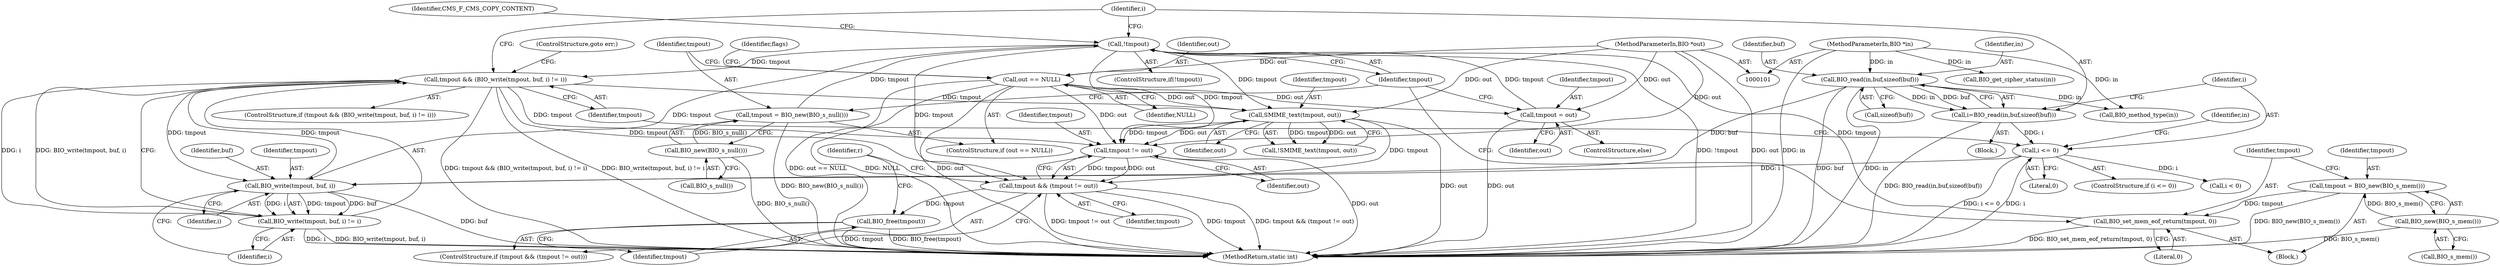digraph "1_openssl_cd30f03ac5bf2962f44bd02ae8d88245dff2f12c_0@pointer" {
"1000212" [label="(Call,tmpout != out)"];
"1000181" [label="(Call,tmpout && (BIO_write(tmpout, buf, i) != i))"];
"1000184" [label="(Call,BIO_write(tmpout, buf, i))"];
"1000142" [label="(Call,!tmpout)"];
"1000138" [label="(Call,tmpout = out)"];
"1000117" [label="(Call,out == NULL)"];
"1000102" [label="(MethodParameterIn,BIO *out)"];
"1000120" [label="(Call,tmpout = BIO_new(BIO_s_null()))"];
"1000122" [label="(Call,BIO_new(BIO_s_null()))"];
"1000134" [label="(Call,BIO_set_mem_eof_return(tmpout, 0))"];
"1000130" [label="(Call,tmpout = BIO_new(BIO_s_mem()))"];
"1000132" [label="(Call,BIO_new(BIO_s_mem()))"];
"1000153" [label="(Call,BIO_read(in,buf,sizeof(buf)))"];
"1000103" [label="(MethodParameterIn,BIO *in)"];
"1000159" [label="(Call,i <= 0)"];
"1000151" [label="(Call,i=BIO_read(in,buf,sizeof(buf)))"];
"1000183" [label="(Call,BIO_write(tmpout, buf, i) != i)"];
"1000197" [label="(Call,SMIME_text(tmpout, out))"];
"1000210" [label="(Call,tmpout && (tmpout != out))"];
"1000215" [label="(Call,BIO_free(tmpout))"];
"1000175" [label="(Call,i < 0)"];
"1000154" [label="(Identifier,in)"];
"1000180" [label="(ControlStructure,if (tmpout && (BIO_write(tmpout, buf, i) != i)))"];
"1000141" [label="(ControlStructure,if(!tmpout))"];
"1000142" [label="(Call,!tmpout)"];
"1000117" [label="(Call,out == NULL)"];
"1000138" [label="(Call,tmpout = out)"];
"1000119" [label="(Identifier,NULL)"];
"1000140" [label="(Identifier,out)"];
"1000183" [label="(Call,BIO_write(tmpout, buf, i) != i)"];
"1000153" [label="(Call,BIO_read(in,buf,sizeof(buf)))"];
"1000156" [label="(Call,sizeof(buf))"];
"1000103" [label="(MethodParameterIn,BIO *in)"];
"1000123" [label="(Call,BIO_s_null())"];
"1000118" [label="(Identifier,out)"];
"1000186" [label="(Identifier,buf)"];
"1000136" [label="(Literal,0)"];
"1000155" [label="(Identifier,buf)"];
"1000161" [label="(Literal,0)"];
"1000129" [label="(Block,)"];
"1000135" [label="(Identifier,tmpout)"];
"1000150" [label="(Block,)"];
"1000151" [label="(Call,i=BIO_read(in,buf,sizeof(buf)))"];
"1000216" [label="(Identifier,tmpout)"];
"1000219" [label="(MethodReturn,static int)"];
"1000160" [label="(Identifier,i)"];
"1000209" [label="(ControlStructure,if (tmpout && (tmpout != out)))"];
"1000185" [label="(Identifier,tmpout)"];
"1000131" [label="(Identifier,tmpout)"];
"1000165" [label="(Call,BIO_method_type(in))"];
"1000198" [label="(Identifier,tmpout)"];
"1000133" [label="(Call,BIO_s_mem())"];
"1000134" [label="(Call,BIO_set_mem_eof_return(tmpout, 0))"];
"1000197" [label="(Call,SMIME_text(tmpout, out))"];
"1000211" [label="(Identifier,tmpout)"];
"1000184" [label="(Call,BIO_write(tmpout, buf, i))"];
"1000122" [label="(Call,BIO_new(BIO_s_null()))"];
"1000189" [label="(ControlStructure,goto err;)"];
"1000152" [label="(Identifier,i)"];
"1000187" [label="(Identifier,i)"];
"1000196" [label="(Call,!SMIME_text(tmpout, out))"];
"1000199" [label="(Identifier,out)"];
"1000102" [label="(MethodParameterIn,BIO *out)"];
"1000132" [label="(Call,BIO_new(BIO_s_mem()))"];
"1000158" [label="(ControlStructure,if (i <= 0))"];
"1000116" [label="(ControlStructure,if (out == NULL))"];
"1000139" [label="(Identifier,tmpout)"];
"1000212" [label="(Call,tmpout != out)"];
"1000214" [label="(Identifier,out)"];
"1000120" [label="(Call,tmpout = BIO_new(BIO_s_null()))"];
"1000137" [label="(ControlStructure,else)"];
"1000127" [label="(Identifier,flags)"];
"1000146" [label="(Identifier,CMS_F_CMS_COPY_CONTENT)"];
"1000171" [label="(Call,BIO_get_cipher_status(in))"];
"1000188" [label="(Identifier,i)"];
"1000130" [label="(Call,tmpout = BIO_new(BIO_s_mem()))"];
"1000159" [label="(Call,i <= 0)"];
"1000143" [label="(Identifier,tmpout)"];
"1000166" [label="(Identifier,in)"];
"1000181" [label="(Call,tmpout && (BIO_write(tmpout, buf, i) != i))"];
"1000121" [label="(Identifier,tmpout)"];
"1000218" [label="(Identifier,r)"];
"1000213" [label="(Identifier,tmpout)"];
"1000182" [label="(Identifier,tmpout)"];
"1000210" [label="(Call,tmpout && (tmpout != out))"];
"1000215" [label="(Call,BIO_free(tmpout))"];
"1000212" -> "1000210"  [label="AST: "];
"1000212" -> "1000214"  [label="CFG: "];
"1000213" -> "1000212"  [label="AST: "];
"1000214" -> "1000212"  [label="AST: "];
"1000210" -> "1000212"  [label="CFG: "];
"1000212" -> "1000219"  [label="DDG: out"];
"1000212" -> "1000210"  [label="DDG: tmpout"];
"1000212" -> "1000210"  [label="DDG: out"];
"1000181" -> "1000212"  [label="DDG: tmpout"];
"1000142" -> "1000212"  [label="DDG: tmpout"];
"1000197" -> "1000212"  [label="DDG: tmpout"];
"1000197" -> "1000212"  [label="DDG: out"];
"1000117" -> "1000212"  [label="DDG: out"];
"1000102" -> "1000212"  [label="DDG: out"];
"1000181" -> "1000180"  [label="AST: "];
"1000181" -> "1000182"  [label="CFG: "];
"1000181" -> "1000183"  [label="CFG: "];
"1000182" -> "1000181"  [label="AST: "];
"1000183" -> "1000181"  [label="AST: "];
"1000152" -> "1000181"  [label="CFG: "];
"1000189" -> "1000181"  [label="CFG: "];
"1000181" -> "1000219"  [label="DDG: tmpout && (BIO_write(tmpout, buf, i) != i)"];
"1000181" -> "1000219"  [label="DDG: BIO_write(tmpout, buf, i) != i"];
"1000184" -> "1000181"  [label="DDG: tmpout"];
"1000142" -> "1000181"  [label="DDG: tmpout"];
"1000183" -> "1000181"  [label="DDG: BIO_write(tmpout, buf, i)"];
"1000183" -> "1000181"  [label="DDG: i"];
"1000181" -> "1000184"  [label="DDG: tmpout"];
"1000181" -> "1000197"  [label="DDG: tmpout"];
"1000181" -> "1000210"  [label="DDG: tmpout"];
"1000184" -> "1000183"  [label="AST: "];
"1000184" -> "1000187"  [label="CFG: "];
"1000185" -> "1000184"  [label="AST: "];
"1000186" -> "1000184"  [label="AST: "];
"1000187" -> "1000184"  [label="AST: "];
"1000188" -> "1000184"  [label="CFG: "];
"1000184" -> "1000219"  [label="DDG: buf"];
"1000184" -> "1000183"  [label="DDG: tmpout"];
"1000184" -> "1000183"  [label="DDG: buf"];
"1000184" -> "1000183"  [label="DDG: i"];
"1000142" -> "1000184"  [label="DDG: tmpout"];
"1000153" -> "1000184"  [label="DDG: buf"];
"1000159" -> "1000184"  [label="DDG: i"];
"1000142" -> "1000141"  [label="AST: "];
"1000142" -> "1000143"  [label="CFG: "];
"1000143" -> "1000142"  [label="AST: "];
"1000146" -> "1000142"  [label="CFG: "];
"1000152" -> "1000142"  [label="CFG: "];
"1000142" -> "1000219"  [label="DDG: !tmpout"];
"1000138" -> "1000142"  [label="DDG: tmpout"];
"1000120" -> "1000142"  [label="DDG: tmpout"];
"1000134" -> "1000142"  [label="DDG: tmpout"];
"1000142" -> "1000197"  [label="DDG: tmpout"];
"1000142" -> "1000210"  [label="DDG: tmpout"];
"1000138" -> "1000137"  [label="AST: "];
"1000138" -> "1000140"  [label="CFG: "];
"1000139" -> "1000138"  [label="AST: "];
"1000140" -> "1000138"  [label="AST: "];
"1000143" -> "1000138"  [label="CFG: "];
"1000138" -> "1000219"  [label="DDG: out"];
"1000117" -> "1000138"  [label="DDG: out"];
"1000102" -> "1000138"  [label="DDG: out"];
"1000117" -> "1000116"  [label="AST: "];
"1000117" -> "1000119"  [label="CFG: "];
"1000118" -> "1000117"  [label="AST: "];
"1000119" -> "1000117"  [label="AST: "];
"1000121" -> "1000117"  [label="CFG: "];
"1000127" -> "1000117"  [label="CFG: "];
"1000117" -> "1000219"  [label="DDG: out"];
"1000117" -> "1000219"  [label="DDG: out == NULL"];
"1000117" -> "1000219"  [label="DDG: NULL"];
"1000102" -> "1000117"  [label="DDG: out"];
"1000117" -> "1000197"  [label="DDG: out"];
"1000102" -> "1000101"  [label="AST: "];
"1000102" -> "1000219"  [label="DDG: out"];
"1000102" -> "1000197"  [label="DDG: out"];
"1000120" -> "1000116"  [label="AST: "];
"1000120" -> "1000122"  [label="CFG: "];
"1000121" -> "1000120"  [label="AST: "];
"1000122" -> "1000120"  [label="AST: "];
"1000143" -> "1000120"  [label="CFG: "];
"1000120" -> "1000219"  [label="DDG: BIO_new(BIO_s_null())"];
"1000122" -> "1000120"  [label="DDG: BIO_s_null()"];
"1000122" -> "1000123"  [label="CFG: "];
"1000123" -> "1000122"  [label="AST: "];
"1000122" -> "1000219"  [label="DDG: BIO_s_null()"];
"1000134" -> "1000129"  [label="AST: "];
"1000134" -> "1000136"  [label="CFG: "];
"1000135" -> "1000134"  [label="AST: "];
"1000136" -> "1000134"  [label="AST: "];
"1000143" -> "1000134"  [label="CFG: "];
"1000134" -> "1000219"  [label="DDG: BIO_set_mem_eof_return(tmpout, 0)"];
"1000130" -> "1000134"  [label="DDG: tmpout"];
"1000130" -> "1000129"  [label="AST: "];
"1000130" -> "1000132"  [label="CFG: "];
"1000131" -> "1000130"  [label="AST: "];
"1000132" -> "1000130"  [label="AST: "];
"1000135" -> "1000130"  [label="CFG: "];
"1000130" -> "1000219"  [label="DDG: BIO_new(BIO_s_mem())"];
"1000132" -> "1000130"  [label="DDG: BIO_s_mem()"];
"1000132" -> "1000133"  [label="CFG: "];
"1000133" -> "1000132"  [label="AST: "];
"1000132" -> "1000219"  [label="DDG: BIO_s_mem()"];
"1000153" -> "1000151"  [label="AST: "];
"1000153" -> "1000156"  [label="CFG: "];
"1000154" -> "1000153"  [label="AST: "];
"1000155" -> "1000153"  [label="AST: "];
"1000156" -> "1000153"  [label="AST: "];
"1000151" -> "1000153"  [label="CFG: "];
"1000153" -> "1000219"  [label="DDG: buf"];
"1000153" -> "1000219"  [label="DDG: in"];
"1000153" -> "1000151"  [label="DDG: in"];
"1000153" -> "1000151"  [label="DDG: buf"];
"1000103" -> "1000153"  [label="DDG: in"];
"1000153" -> "1000165"  [label="DDG: in"];
"1000103" -> "1000101"  [label="AST: "];
"1000103" -> "1000219"  [label="DDG: in"];
"1000103" -> "1000165"  [label="DDG: in"];
"1000103" -> "1000171"  [label="DDG: in"];
"1000159" -> "1000158"  [label="AST: "];
"1000159" -> "1000161"  [label="CFG: "];
"1000160" -> "1000159"  [label="AST: "];
"1000161" -> "1000159"  [label="AST: "];
"1000166" -> "1000159"  [label="CFG: "];
"1000182" -> "1000159"  [label="CFG: "];
"1000159" -> "1000219"  [label="DDG: i <= 0"];
"1000159" -> "1000219"  [label="DDG: i"];
"1000151" -> "1000159"  [label="DDG: i"];
"1000159" -> "1000175"  [label="DDG: i"];
"1000151" -> "1000150"  [label="AST: "];
"1000152" -> "1000151"  [label="AST: "];
"1000160" -> "1000151"  [label="CFG: "];
"1000151" -> "1000219"  [label="DDG: BIO_read(in,buf,sizeof(buf))"];
"1000183" -> "1000188"  [label="CFG: "];
"1000188" -> "1000183"  [label="AST: "];
"1000183" -> "1000219"  [label="DDG: i"];
"1000183" -> "1000219"  [label="DDG: BIO_write(tmpout, buf, i)"];
"1000197" -> "1000196"  [label="AST: "];
"1000197" -> "1000199"  [label="CFG: "];
"1000198" -> "1000197"  [label="AST: "];
"1000199" -> "1000197"  [label="AST: "];
"1000196" -> "1000197"  [label="CFG: "];
"1000197" -> "1000219"  [label="DDG: out"];
"1000197" -> "1000196"  [label="DDG: tmpout"];
"1000197" -> "1000196"  [label="DDG: out"];
"1000197" -> "1000210"  [label="DDG: tmpout"];
"1000210" -> "1000209"  [label="AST: "];
"1000210" -> "1000211"  [label="CFG: "];
"1000211" -> "1000210"  [label="AST: "];
"1000216" -> "1000210"  [label="CFG: "];
"1000218" -> "1000210"  [label="CFG: "];
"1000210" -> "1000219"  [label="DDG: tmpout && (tmpout != out)"];
"1000210" -> "1000219"  [label="DDG: tmpout != out"];
"1000210" -> "1000219"  [label="DDG: tmpout"];
"1000210" -> "1000215"  [label="DDG: tmpout"];
"1000215" -> "1000209"  [label="AST: "];
"1000215" -> "1000216"  [label="CFG: "];
"1000216" -> "1000215"  [label="AST: "];
"1000218" -> "1000215"  [label="CFG: "];
"1000215" -> "1000219"  [label="DDG: tmpout"];
"1000215" -> "1000219"  [label="DDG: BIO_free(tmpout)"];
}
